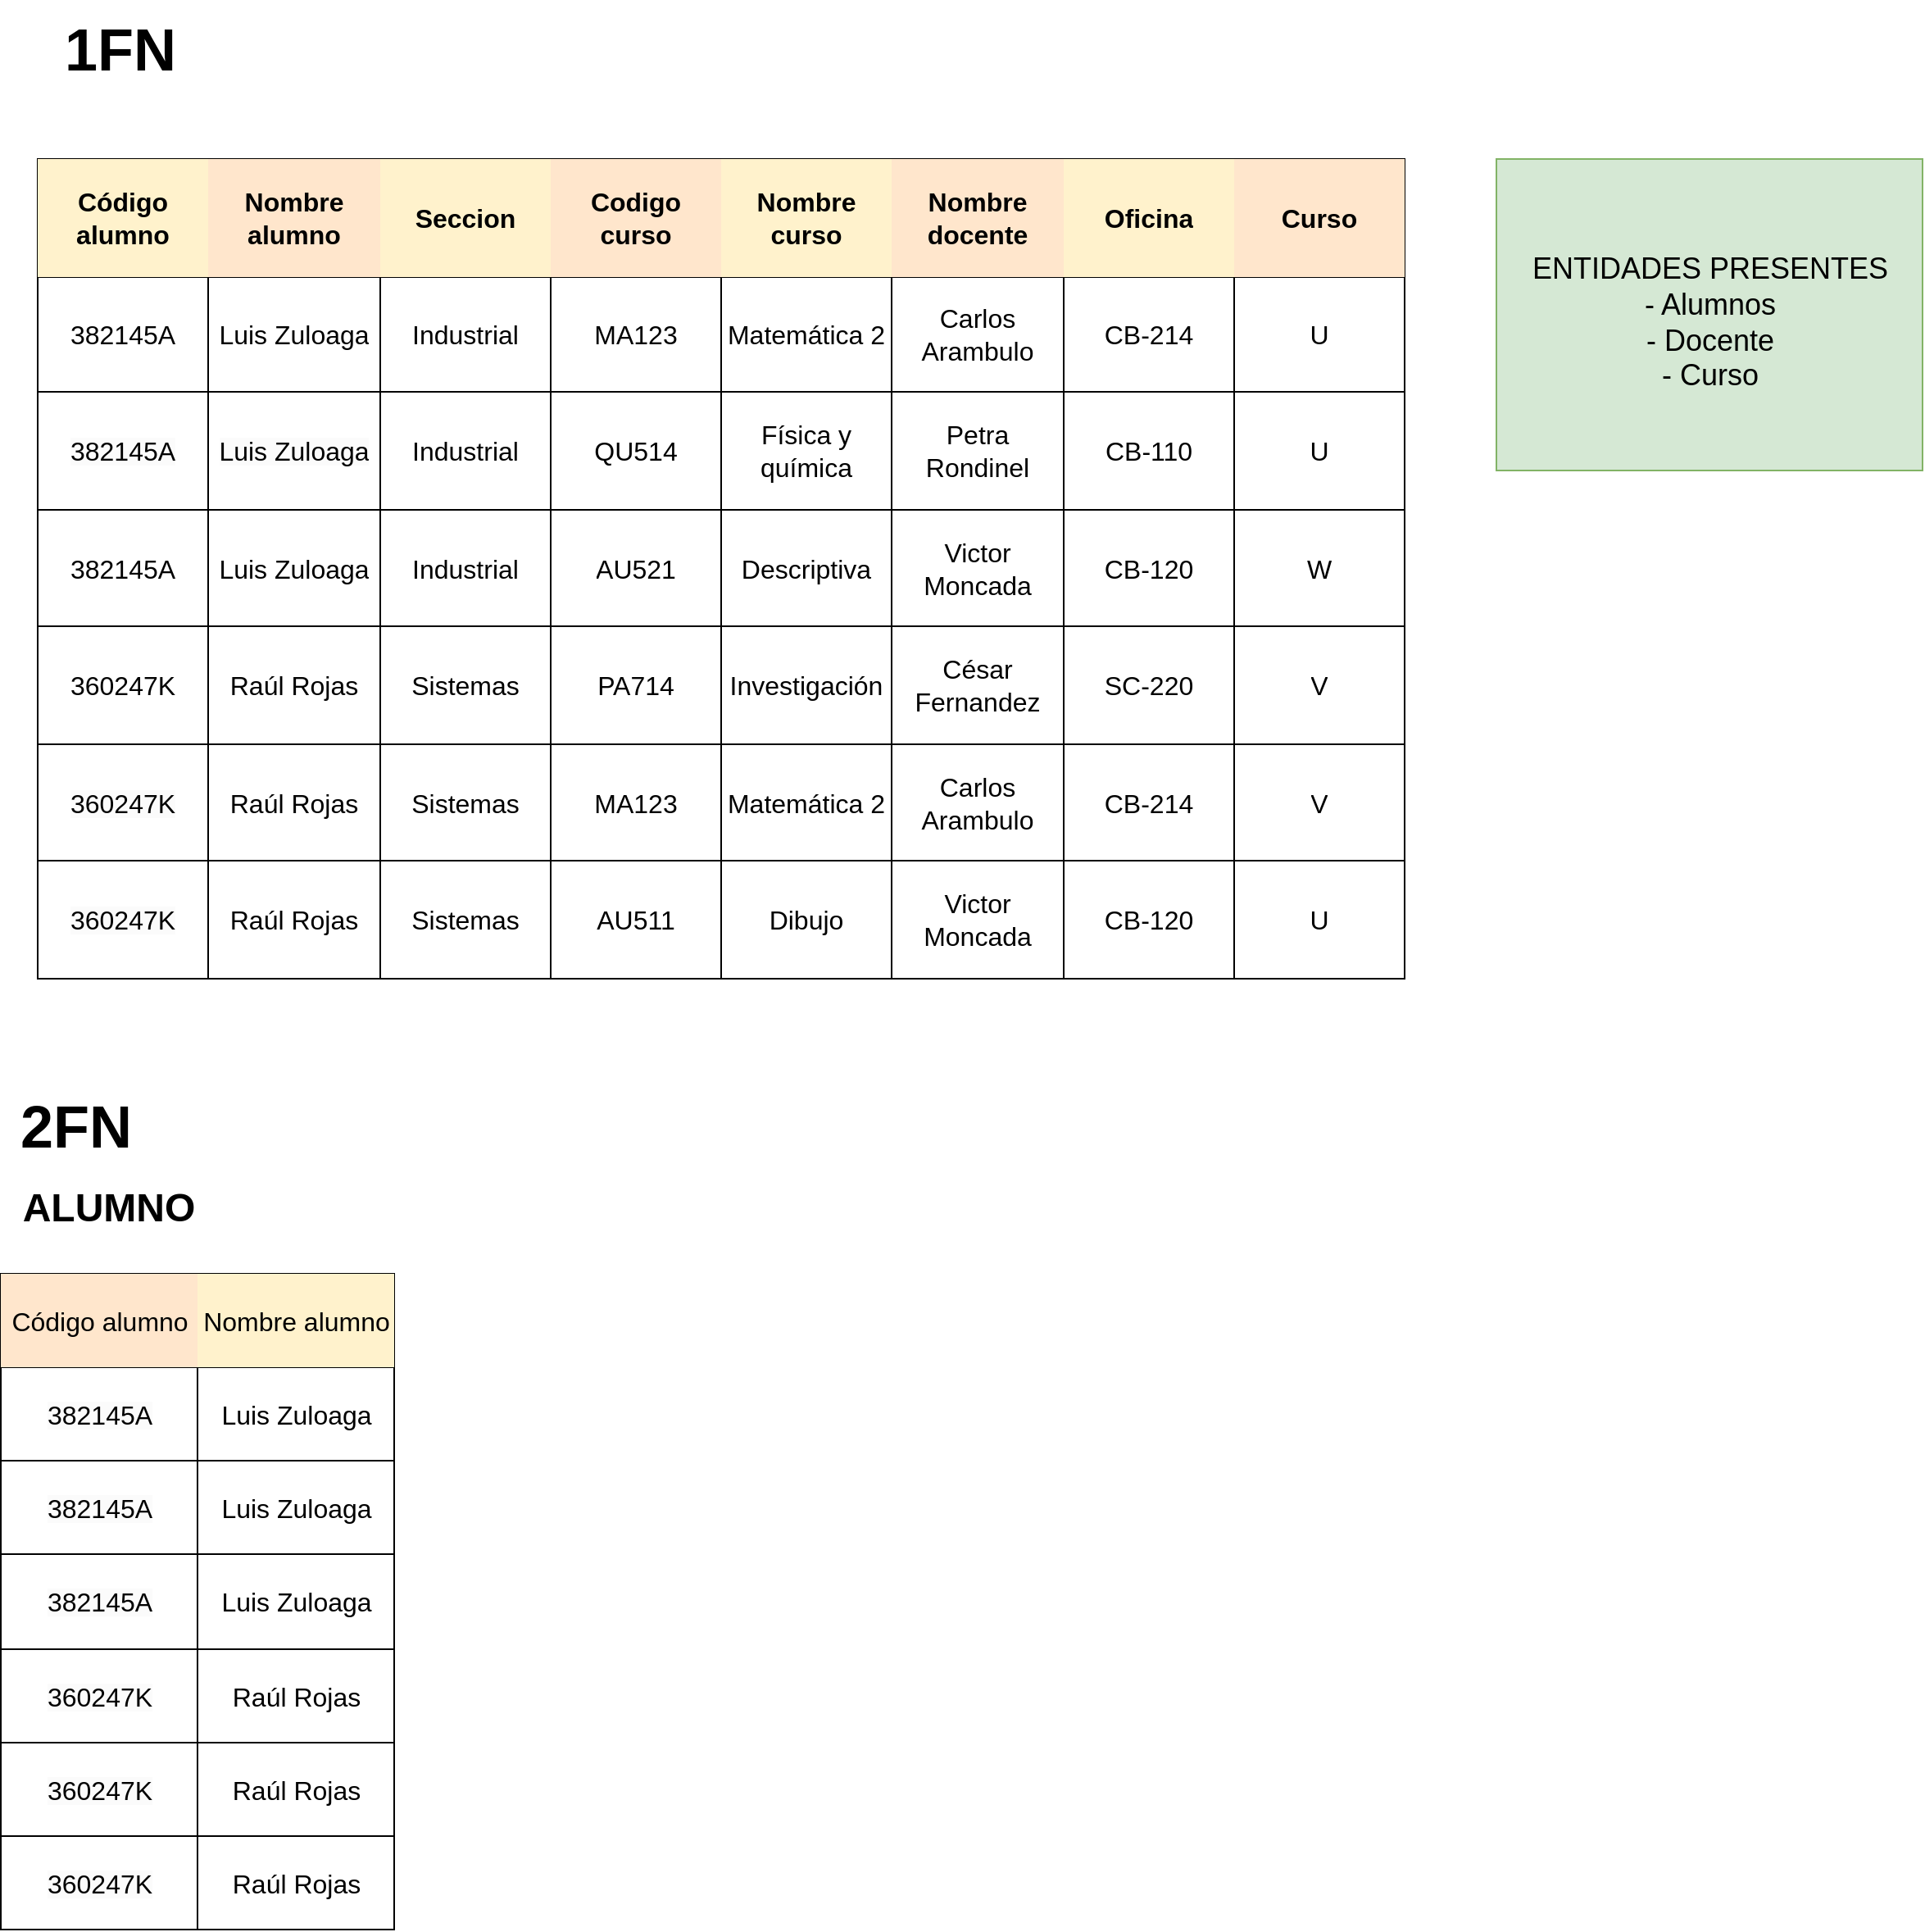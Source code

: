 <mxfile version="22.1.3" type="github">
  <diagram name="Página-1" id="rr4EgJIX48w3TWdhWkrQ">
    <mxGraphModel dx="1914" dy="1037" grid="1" gridSize="10" guides="1" tooltips="1" connect="1" arrows="1" fold="1" page="1" pageScale="1" pageWidth="827" pageHeight="1169" math="0" shadow="0">
      <root>
        <mxCell id="0" />
        <mxCell id="1" parent="0" />
        <mxCell id="iHtT5BR2uXXeaixpcMu8-1" value="" style="shape=table;startSize=0;container=1;collapsible=0;childLayout=tableLayout;fontSize=16;" parent="1" vertex="1">
          <mxGeometry x="100" y="160" width="834" height="500" as="geometry" />
        </mxCell>
        <mxCell id="iHtT5BR2uXXeaixpcMu8-2" value="" style="shape=tableRow;horizontal=0;startSize=0;swimlaneHead=0;swimlaneBody=0;strokeColor=inherit;top=0;left=0;bottom=0;right=0;collapsible=0;dropTarget=0;fillColor=none;points=[[0,0.5],[1,0.5]];portConstraint=eastwest;fontSize=16;fontStyle=1" parent="iHtT5BR2uXXeaixpcMu8-1" vertex="1">
          <mxGeometry width="834" height="72" as="geometry" />
        </mxCell>
        <mxCell id="iHtT5BR2uXXeaixpcMu8-3" value="Código alumno" style="shape=partialRectangle;html=1;whiteSpace=wrap;connectable=0;strokeColor=#d6b656;overflow=hidden;fillColor=#fff2cc;top=0;left=0;bottom=0;right=0;pointerEvents=1;fontSize=16;fontStyle=1" parent="iHtT5BR2uXXeaixpcMu8-2" vertex="1">
          <mxGeometry width="104" height="72" as="geometry">
            <mxRectangle width="104" height="72" as="alternateBounds" />
          </mxGeometry>
        </mxCell>
        <mxCell id="iHtT5BR2uXXeaixpcMu8-4" value="Nombre alumno" style="shape=partialRectangle;html=1;whiteSpace=wrap;connectable=0;strokeColor=#d79b00;overflow=hidden;fillColor=#ffe6cc;top=0;left=0;bottom=0;right=0;pointerEvents=1;fontSize=16;fontStyle=1" parent="iHtT5BR2uXXeaixpcMu8-2" vertex="1">
          <mxGeometry x="104" width="105" height="72" as="geometry">
            <mxRectangle width="105" height="72" as="alternateBounds" />
          </mxGeometry>
        </mxCell>
        <mxCell id="iHtT5BR2uXXeaixpcMu8-5" value="Seccion" style="shape=partialRectangle;html=1;whiteSpace=wrap;connectable=0;strokeColor=#d6b656;overflow=hidden;fillColor=#fff2cc;top=0;left=0;bottom=0;right=0;pointerEvents=1;fontSize=16;fontStyle=1" parent="iHtT5BR2uXXeaixpcMu8-2" vertex="1">
          <mxGeometry x="209" width="104" height="72" as="geometry">
            <mxRectangle width="104" height="72" as="alternateBounds" />
          </mxGeometry>
        </mxCell>
        <mxCell id="iHtT5BR2uXXeaixpcMu8-14" value="Codigo curso" style="shape=partialRectangle;html=1;whiteSpace=wrap;connectable=0;strokeColor=#d79b00;overflow=hidden;fillColor=#ffe6cc;top=0;left=0;bottom=0;right=0;pointerEvents=1;fontSize=16;fontStyle=1" parent="iHtT5BR2uXXeaixpcMu8-2" vertex="1">
          <mxGeometry x="313" width="104" height="72" as="geometry">
            <mxRectangle width="104" height="72" as="alternateBounds" />
          </mxGeometry>
        </mxCell>
        <mxCell id="iHtT5BR2uXXeaixpcMu8-17" value="Nombre curso" style="shape=partialRectangle;html=1;whiteSpace=wrap;connectable=0;strokeColor=#d6b656;overflow=hidden;fillColor=#fff2cc;top=0;left=0;bottom=0;right=0;pointerEvents=1;fontSize=16;fontStyle=1" parent="iHtT5BR2uXXeaixpcMu8-2" vertex="1">
          <mxGeometry x="417" width="104" height="72" as="geometry">
            <mxRectangle width="104" height="72" as="alternateBounds" />
          </mxGeometry>
        </mxCell>
        <mxCell id="iHtT5BR2uXXeaixpcMu8-20" value="Nombre docente" style="shape=partialRectangle;html=1;whiteSpace=wrap;connectable=0;strokeColor=#d79b00;overflow=hidden;fillColor=#ffe6cc;top=0;left=0;bottom=0;right=0;pointerEvents=1;fontSize=16;fontStyle=1" parent="iHtT5BR2uXXeaixpcMu8-2" vertex="1">
          <mxGeometry x="521" width="105" height="72" as="geometry">
            <mxRectangle width="105" height="72" as="alternateBounds" />
          </mxGeometry>
        </mxCell>
        <mxCell id="iHtT5BR2uXXeaixpcMu8-23" value="Oficina" style="shape=partialRectangle;html=1;whiteSpace=wrap;connectable=0;strokeColor=#d6b656;overflow=hidden;fillColor=#fff2cc;top=0;left=0;bottom=0;right=0;pointerEvents=1;fontSize=16;fontStyle=1" parent="iHtT5BR2uXXeaixpcMu8-2" vertex="1">
          <mxGeometry x="626" width="104" height="72" as="geometry">
            <mxRectangle width="104" height="72" as="alternateBounds" />
          </mxGeometry>
        </mxCell>
        <mxCell id="iHtT5BR2uXXeaixpcMu8-27" value="Curso" style="shape=partialRectangle;html=1;whiteSpace=wrap;connectable=0;strokeColor=#d79b00;overflow=hidden;fillColor=#ffe6cc;top=0;left=0;bottom=0;right=0;pointerEvents=1;fontSize=16;fontStyle=1" parent="iHtT5BR2uXXeaixpcMu8-2" vertex="1">
          <mxGeometry x="730" width="104" height="72" as="geometry">
            <mxRectangle width="104" height="72" as="alternateBounds" />
          </mxGeometry>
        </mxCell>
        <mxCell id="iHtT5BR2uXXeaixpcMu8-6" value="" style="shape=tableRow;horizontal=0;startSize=0;swimlaneHead=0;swimlaneBody=0;strokeColor=inherit;top=0;left=0;bottom=0;right=0;collapsible=0;dropTarget=0;fillColor=none;points=[[0,0.5],[1,0.5]];portConstraint=eastwest;fontSize=16;" parent="iHtT5BR2uXXeaixpcMu8-1" vertex="1">
          <mxGeometry y="72" width="834" height="70" as="geometry" />
        </mxCell>
        <mxCell id="iHtT5BR2uXXeaixpcMu8-7" value="382145A" style="shape=partialRectangle;html=1;whiteSpace=wrap;connectable=0;strokeColor=inherit;overflow=hidden;fillColor=none;top=0;left=0;bottom=0;right=0;pointerEvents=1;fontSize=16;" parent="iHtT5BR2uXXeaixpcMu8-6" vertex="1">
          <mxGeometry width="104" height="70" as="geometry">
            <mxRectangle width="104" height="70" as="alternateBounds" />
          </mxGeometry>
        </mxCell>
        <mxCell id="iHtT5BR2uXXeaixpcMu8-8" value="Luis Zuloaga" style="shape=partialRectangle;html=1;whiteSpace=wrap;connectable=0;strokeColor=inherit;overflow=hidden;fillColor=none;top=0;left=0;bottom=0;right=0;pointerEvents=1;fontSize=16;" parent="iHtT5BR2uXXeaixpcMu8-6" vertex="1">
          <mxGeometry x="104" width="105" height="70" as="geometry">
            <mxRectangle width="105" height="70" as="alternateBounds" />
          </mxGeometry>
        </mxCell>
        <mxCell id="iHtT5BR2uXXeaixpcMu8-9" value="Industrial" style="shape=partialRectangle;html=1;whiteSpace=wrap;connectable=0;strokeColor=inherit;overflow=hidden;fillColor=none;top=0;left=0;bottom=0;right=0;pointerEvents=1;fontSize=16;" parent="iHtT5BR2uXXeaixpcMu8-6" vertex="1">
          <mxGeometry x="209" width="104" height="70" as="geometry">
            <mxRectangle width="104" height="70" as="alternateBounds" />
          </mxGeometry>
        </mxCell>
        <mxCell id="iHtT5BR2uXXeaixpcMu8-15" value="MA123" style="shape=partialRectangle;html=1;whiteSpace=wrap;connectable=0;strokeColor=inherit;overflow=hidden;fillColor=none;top=0;left=0;bottom=0;right=0;pointerEvents=1;fontSize=16;" parent="iHtT5BR2uXXeaixpcMu8-6" vertex="1">
          <mxGeometry x="313" width="104" height="70" as="geometry">
            <mxRectangle width="104" height="70" as="alternateBounds" />
          </mxGeometry>
        </mxCell>
        <mxCell id="iHtT5BR2uXXeaixpcMu8-18" value="Matemática 2" style="shape=partialRectangle;html=1;whiteSpace=wrap;connectable=0;strokeColor=inherit;overflow=hidden;fillColor=none;top=0;left=0;bottom=0;right=0;pointerEvents=1;fontSize=16;" parent="iHtT5BR2uXXeaixpcMu8-6" vertex="1">
          <mxGeometry x="417" width="104" height="70" as="geometry">
            <mxRectangle width="104" height="70" as="alternateBounds" />
          </mxGeometry>
        </mxCell>
        <mxCell id="iHtT5BR2uXXeaixpcMu8-21" value="Carlos Arambulo" style="shape=partialRectangle;html=1;whiteSpace=wrap;connectable=0;strokeColor=inherit;overflow=hidden;fillColor=none;top=0;left=0;bottom=0;right=0;pointerEvents=1;fontSize=16;" parent="iHtT5BR2uXXeaixpcMu8-6" vertex="1">
          <mxGeometry x="521" width="105" height="70" as="geometry">
            <mxRectangle width="105" height="70" as="alternateBounds" />
          </mxGeometry>
        </mxCell>
        <mxCell id="iHtT5BR2uXXeaixpcMu8-24" value="CB-214" style="shape=partialRectangle;html=1;whiteSpace=wrap;connectable=0;strokeColor=inherit;overflow=hidden;fillColor=none;top=0;left=0;bottom=0;right=0;pointerEvents=1;fontSize=16;" parent="iHtT5BR2uXXeaixpcMu8-6" vertex="1">
          <mxGeometry x="626" width="104" height="70" as="geometry">
            <mxRectangle width="104" height="70" as="alternateBounds" />
          </mxGeometry>
        </mxCell>
        <mxCell id="iHtT5BR2uXXeaixpcMu8-28" value="U" style="shape=partialRectangle;html=1;whiteSpace=wrap;connectable=0;strokeColor=inherit;overflow=hidden;fillColor=none;top=0;left=0;bottom=0;right=0;pointerEvents=1;fontSize=16;" parent="iHtT5BR2uXXeaixpcMu8-6" vertex="1">
          <mxGeometry x="730" width="104" height="70" as="geometry">
            <mxRectangle width="104" height="70" as="alternateBounds" />
          </mxGeometry>
        </mxCell>
        <mxCell id="iHtT5BR2uXXeaixpcMu8-10" value="" style="shape=tableRow;horizontal=0;startSize=0;swimlaneHead=0;swimlaneBody=0;strokeColor=inherit;top=0;left=0;bottom=0;right=0;collapsible=0;dropTarget=0;fillColor=none;points=[[0,0.5],[1,0.5]];portConstraint=eastwest;fontSize=16;" parent="iHtT5BR2uXXeaixpcMu8-1" vertex="1">
          <mxGeometry y="142" width="834" height="72" as="geometry" />
        </mxCell>
        <mxCell id="iHtT5BR2uXXeaixpcMu8-11" value="&lt;span style=&quot;color: rgb(0, 0, 0); font-family: Helvetica; font-size: 16px; font-style: normal; font-variant-ligatures: normal; font-variant-caps: normal; font-weight: 400; letter-spacing: normal; orphans: 2; text-align: center; text-indent: 0px; text-transform: none; widows: 2; word-spacing: 0px; -webkit-text-stroke-width: 0px; background-color: rgb(251, 251, 251); text-decoration-thickness: initial; text-decoration-style: initial; text-decoration-color: initial; float: none; display: inline !important;&quot;&gt;382145A&lt;/span&gt;" style="shape=partialRectangle;html=1;whiteSpace=wrap;connectable=0;strokeColor=inherit;overflow=hidden;fillColor=none;top=0;left=0;bottom=0;right=0;pointerEvents=1;fontSize=16;" parent="iHtT5BR2uXXeaixpcMu8-10" vertex="1">
          <mxGeometry width="104" height="72" as="geometry">
            <mxRectangle width="104" height="72" as="alternateBounds" />
          </mxGeometry>
        </mxCell>
        <mxCell id="iHtT5BR2uXXeaixpcMu8-12" value="&lt;span style=&quot;color: rgb(0, 0, 0); font-family: Helvetica; font-size: 16px; font-style: normal; font-variant-ligatures: normal; font-variant-caps: normal; font-weight: 400; letter-spacing: normal; orphans: 2; text-align: center; text-indent: 0px; text-transform: none; widows: 2; word-spacing: 0px; -webkit-text-stroke-width: 0px; background-color: rgb(251, 251, 251); text-decoration-thickness: initial; text-decoration-style: initial; text-decoration-color: initial; float: none; display: inline !important;&quot;&gt;Luis Zuloaga&lt;/span&gt;" style="shape=partialRectangle;html=1;whiteSpace=wrap;connectable=0;strokeColor=inherit;overflow=hidden;fillColor=none;top=0;left=0;bottom=0;right=0;pointerEvents=1;fontSize=16;" parent="iHtT5BR2uXXeaixpcMu8-10" vertex="1">
          <mxGeometry x="104" width="105" height="72" as="geometry">
            <mxRectangle width="105" height="72" as="alternateBounds" />
          </mxGeometry>
        </mxCell>
        <mxCell id="iHtT5BR2uXXeaixpcMu8-13" value="Industrial" style="shape=partialRectangle;html=1;whiteSpace=wrap;connectable=0;strokeColor=inherit;overflow=hidden;fillColor=none;top=0;left=0;bottom=0;right=0;pointerEvents=1;fontSize=16;" parent="iHtT5BR2uXXeaixpcMu8-10" vertex="1">
          <mxGeometry x="209" width="104" height="72" as="geometry">
            <mxRectangle width="104" height="72" as="alternateBounds" />
          </mxGeometry>
        </mxCell>
        <mxCell id="iHtT5BR2uXXeaixpcMu8-16" value="QU514" style="shape=partialRectangle;html=1;whiteSpace=wrap;connectable=0;strokeColor=inherit;overflow=hidden;fillColor=none;top=0;left=0;bottom=0;right=0;pointerEvents=1;fontSize=16;" parent="iHtT5BR2uXXeaixpcMu8-10" vertex="1">
          <mxGeometry x="313" width="104" height="72" as="geometry">
            <mxRectangle width="104" height="72" as="alternateBounds" />
          </mxGeometry>
        </mxCell>
        <mxCell id="iHtT5BR2uXXeaixpcMu8-19" value="Física y química" style="shape=partialRectangle;html=1;whiteSpace=wrap;connectable=0;strokeColor=inherit;overflow=hidden;fillColor=none;top=0;left=0;bottom=0;right=0;pointerEvents=1;fontSize=16;" parent="iHtT5BR2uXXeaixpcMu8-10" vertex="1">
          <mxGeometry x="417" width="104" height="72" as="geometry">
            <mxRectangle width="104" height="72" as="alternateBounds" />
          </mxGeometry>
        </mxCell>
        <mxCell id="iHtT5BR2uXXeaixpcMu8-22" value="Petra Rondinel" style="shape=partialRectangle;html=1;whiteSpace=wrap;connectable=0;strokeColor=inherit;overflow=hidden;fillColor=none;top=0;left=0;bottom=0;right=0;pointerEvents=1;fontSize=16;" parent="iHtT5BR2uXXeaixpcMu8-10" vertex="1">
          <mxGeometry x="521" width="105" height="72" as="geometry">
            <mxRectangle width="105" height="72" as="alternateBounds" />
          </mxGeometry>
        </mxCell>
        <mxCell id="iHtT5BR2uXXeaixpcMu8-25" value="CB-110" style="shape=partialRectangle;html=1;whiteSpace=wrap;connectable=0;strokeColor=inherit;overflow=hidden;fillColor=none;top=0;left=0;bottom=0;right=0;pointerEvents=1;fontSize=16;" parent="iHtT5BR2uXXeaixpcMu8-10" vertex="1">
          <mxGeometry x="626" width="104" height="72" as="geometry">
            <mxRectangle width="104" height="72" as="alternateBounds" />
          </mxGeometry>
        </mxCell>
        <mxCell id="iHtT5BR2uXXeaixpcMu8-29" value="U" style="shape=partialRectangle;html=1;whiteSpace=wrap;connectable=0;strokeColor=inherit;overflow=hidden;fillColor=none;top=0;left=0;bottom=0;right=0;pointerEvents=1;fontSize=16;" parent="iHtT5BR2uXXeaixpcMu8-10" vertex="1">
          <mxGeometry x="730" width="104" height="72" as="geometry">
            <mxRectangle width="104" height="72" as="alternateBounds" />
          </mxGeometry>
        </mxCell>
        <mxCell id="iHtT5BR2uXXeaixpcMu8-33" style="shape=tableRow;horizontal=0;startSize=0;swimlaneHead=0;swimlaneBody=0;strokeColor=inherit;top=0;left=0;bottom=0;right=0;collapsible=0;dropTarget=0;fillColor=none;points=[[0,0.5],[1,0.5]];portConstraint=eastwest;fontSize=16;" parent="iHtT5BR2uXXeaixpcMu8-1" vertex="1">
          <mxGeometry y="214" width="834" height="71" as="geometry" />
        </mxCell>
        <mxCell id="iHtT5BR2uXXeaixpcMu8-34" value="382145A" style="shape=partialRectangle;html=1;whiteSpace=wrap;connectable=0;strokeColor=inherit;overflow=hidden;fillColor=none;top=0;left=0;bottom=0;right=0;pointerEvents=1;fontSize=16;" parent="iHtT5BR2uXXeaixpcMu8-33" vertex="1">
          <mxGeometry width="104" height="71" as="geometry">
            <mxRectangle width="104" height="71" as="alternateBounds" />
          </mxGeometry>
        </mxCell>
        <mxCell id="iHtT5BR2uXXeaixpcMu8-35" value="Luis Zuloaga" style="shape=partialRectangle;html=1;whiteSpace=wrap;connectable=0;strokeColor=inherit;overflow=hidden;fillColor=none;top=0;left=0;bottom=0;right=0;pointerEvents=1;fontSize=16;" parent="iHtT5BR2uXXeaixpcMu8-33" vertex="1">
          <mxGeometry x="104" width="105" height="71" as="geometry">
            <mxRectangle width="105" height="71" as="alternateBounds" />
          </mxGeometry>
        </mxCell>
        <mxCell id="iHtT5BR2uXXeaixpcMu8-36" value="Industrial" style="shape=partialRectangle;html=1;whiteSpace=wrap;connectable=0;strokeColor=inherit;overflow=hidden;fillColor=none;top=0;left=0;bottom=0;right=0;pointerEvents=1;fontSize=16;" parent="iHtT5BR2uXXeaixpcMu8-33" vertex="1">
          <mxGeometry x="209" width="104" height="71" as="geometry">
            <mxRectangle width="104" height="71" as="alternateBounds" />
          </mxGeometry>
        </mxCell>
        <mxCell id="iHtT5BR2uXXeaixpcMu8-37" value="AU521" style="shape=partialRectangle;html=1;whiteSpace=wrap;connectable=0;strokeColor=inherit;overflow=hidden;fillColor=none;top=0;left=0;bottom=0;right=0;pointerEvents=1;fontSize=16;" parent="iHtT5BR2uXXeaixpcMu8-33" vertex="1">
          <mxGeometry x="313" width="104" height="71" as="geometry">
            <mxRectangle width="104" height="71" as="alternateBounds" />
          </mxGeometry>
        </mxCell>
        <mxCell id="iHtT5BR2uXXeaixpcMu8-38" value="Descriptiva" style="shape=partialRectangle;html=1;whiteSpace=wrap;connectable=0;strokeColor=inherit;overflow=hidden;fillColor=none;top=0;left=0;bottom=0;right=0;pointerEvents=1;fontSize=16;" parent="iHtT5BR2uXXeaixpcMu8-33" vertex="1">
          <mxGeometry x="417" width="104" height="71" as="geometry">
            <mxRectangle width="104" height="71" as="alternateBounds" />
          </mxGeometry>
        </mxCell>
        <mxCell id="iHtT5BR2uXXeaixpcMu8-39" value="Victor Moncada" style="shape=partialRectangle;html=1;whiteSpace=wrap;connectable=0;strokeColor=inherit;overflow=hidden;fillColor=none;top=0;left=0;bottom=0;right=0;pointerEvents=1;fontSize=16;" parent="iHtT5BR2uXXeaixpcMu8-33" vertex="1">
          <mxGeometry x="521" width="105" height="71" as="geometry">
            <mxRectangle width="105" height="71" as="alternateBounds" />
          </mxGeometry>
        </mxCell>
        <mxCell id="iHtT5BR2uXXeaixpcMu8-40" value="CB-120" style="shape=partialRectangle;html=1;whiteSpace=wrap;connectable=0;strokeColor=inherit;overflow=hidden;fillColor=none;top=0;left=0;bottom=0;right=0;pointerEvents=1;fontSize=16;" parent="iHtT5BR2uXXeaixpcMu8-33" vertex="1">
          <mxGeometry x="626" width="104" height="71" as="geometry">
            <mxRectangle width="104" height="71" as="alternateBounds" />
          </mxGeometry>
        </mxCell>
        <mxCell id="iHtT5BR2uXXeaixpcMu8-41" value="W" style="shape=partialRectangle;html=1;whiteSpace=wrap;connectable=0;strokeColor=inherit;overflow=hidden;fillColor=none;top=0;left=0;bottom=0;right=0;pointerEvents=1;fontSize=16;" parent="iHtT5BR2uXXeaixpcMu8-33" vertex="1">
          <mxGeometry x="730" width="104" height="71" as="geometry">
            <mxRectangle width="104" height="71" as="alternateBounds" />
          </mxGeometry>
        </mxCell>
        <mxCell id="iHtT5BR2uXXeaixpcMu8-69" style="shape=tableRow;horizontal=0;startSize=0;swimlaneHead=0;swimlaneBody=0;strokeColor=inherit;top=0;left=0;bottom=0;right=0;collapsible=0;dropTarget=0;fillColor=none;points=[[0,0.5],[1,0.5]];portConstraint=eastwest;fontSize=16;" parent="iHtT5BR2uXXeaixpcMu8-1" vertex="1">
          <mxGeometry y="285" width="834" height="72" as="geometry" />
        </mxCell>
        <mxCell id="iHtT5BR2uXXeaixpcMu8-70" value="360247K" style="shape=partialRectangle;html=1;whiteSpace=wrap;connectable=0;strokeColor=inherit;overflow=hidden;fillColor=none;top=0;left=0;bottom=0;right=0;pointerEvents=1;fontSize=16;" parent="iHtT5BR2uXXeaixpcMu8-69" vertex="1">
          <mxGeometry width="104" height="72" as="geometry">
            <mxRectangle width="104" height="72" as="alternateBounds" />
          </mxGeometry>
        </mxCell>
        <mxCell id="iHtT5BR2uXXeaixpcMu8-71" value="Raúl Rojas" style="shape=partialRectangle;html=1;whiteSpace=wrap;connectable=0;strokeColor=inherit;overflow=hidden;fillColor=none;top=0;left=0;bottom=0;right=0;pointerEvents=1;fontSize=16;" parent="iHtT5BR2uXXeaixpcMu8-69" vertex="1">
          <mxGeometry x="104" width="105" height="72" as="geometry">
            <mxRectangle width="105" height="72" as="alternateBounds" />
          </mxGeometry>
        </mxCell>
        <mxCell id="iHtT5BR2uXXeaixpcMu8-72" value="Sistemas" style="shape=partialRectangle;html=1;whiteSpace=wrap;connectable=0;strokeColor=inherit;overflow=hidden;fillColor=none;top=0;left=0;bottom=0;right=0;pointerEvents=1;fontSize=16;" parent="iHtT5BR2uXXeaixpcMu8-69" vertex="1">
          <mxGeometry x="209" width="104" height="72" as="geometry">
            <mxRectangle width="104" height="72" as="alternateBounds" />
          </mxGeometry>
        </mxCell>
        <mxCell id="iHtT5BR2uXXeaixpcMu8-73" value="PA714" style="shape=partialRectangle;html=1;whiteSpace=wrap;connectable=0;strokeColor=inherit;overflow=hidden;fillColor=none;top=0;left=0;bottom=0;right=0;pointerEvents=1;fontSize=16;" parent="iHtT5BR2uXXeaixpcMu8-69" vertex="1">
          <mxGeometry x="313" width="104" height="72" as="geometry">
            <mxRectangle width="104" height="72" as="alternateBounds" />
          </mxGeometry>
        </mxCell>
        <mxCell id="iHtT5BR2uXXeaixpcMu8-74" value="Investigación" style="shape=partialRectangle;html=1;whiteSpace=wrap;connectable=0;strokeColor=inherit;overflow=hidden;fillColor=none;top=0;left=0;bottom=0;right=0;pointerEvents=1;fontSize=16;" parent="iHtT5BR2uXXeaixpcMu8-69" vertex="1">
          <mxGeometry x="417" width="104" height="72" as="geometry">
            <mxRectangle width="104" height="72" as="alternateBounds" />
          </mxGeometry>
        </mxCell>
        <mxCell id="iHtT5BR2uXXeaixpcMu8-75" value="César Fernandez" style="shape=partialRectangle;html=1;whiteSpace=wrap;connectable=0;strokeColor=inherit;overflow=hidden;fillColor=none;top=0;left=0;bottom=0;right=0;pointerEvents=1;fontSize=16;" parent="iHtT5BR2uXXeaixpcMu8-69" vertex="1">
          <mxGeometry x="521" width="105" height="72" as="geometry">
            <mxRectangle width="105" height="72" as="alternateBounds" />
          </mxGeometry>
        </mxCell>
        <mxCell id="iHtT5BR2uXXeaixpcMu8-76" value="SC-220" style="shape=partialRectangle;html=1;whiteSpace=wrap;connectable=0;strokeColor=inherit;overflow=hidden;fillColor=none;top=0;left=0;bottom=0;right=0;pointerEvents=1;fontSize=16;" parent="iHtT5BR2uXXeaixpcMu8-69" vertex="1">
          <mxGeometry x="626" width="104" height="72" as="geometry">
            <mxRectangle width="104" height="72" as="alternateBounds" />
          </mxGeometry>
        </mxCell>
        <mxCell id="iHtT5BR2uXXeaixpcMu8-77" value="V" style="shape=partialRectangle;html=1;whiteSpace=wrap;connectable=0;strokeColor=inherit;overflow=hidden;fillColor=none;top=0;left=0;bottom=0;right=0;pointerEvents=1;fontSize=16;" parent="iHtT5BR2uXXeaixpcMu8-69" vertex="1">
          <mxGeometry x="730" width="104" height="72" as="geometry">
            <mxRectangle width="104" height="72" as="alternateBounds" />
          </mxGeometry>
        </mxCell>
        <mxCell id="iHtT5BR2uXXeaixpcMu8-78" style="shape=tableRow;horizontal=0;startSize=0;swimlaneHead=0;swimlaneBody=0;strokeColor=inherit;top=0;left=0;bottom=0;right=0;collapsible=0;dropTarget=0;fillColor=none;points=[[0,0.5],[1,0.5]];portConstraint=eastwest;fontSize=16;" parent="iHtT5BR2uXXeaixpcMu8-1" vertex="1">
          <mxGeometry y="357" width="834" height="71" as="geometry" />
        </mxCell>
        <mxCell id="iHtT5BR2uXXeaixpcMu8-79" value="&lt;span style=&quot;color: rgb(0, 0, 0); font-family: Helvetica; font-size: 16px; font-style: normal; font-variant-ligatures: normal; font-variant-caps: normal; font-weight: 400; letter-spacing: normal; orphans: 2; text-align: center; text-indent: 0px; text-transform: none; widows: 2; word-spacing: 0px; -webkit-text-stroke-width: 0px; background-color: rgb(251, 251, 251); text-decoration-thickness: initial; text-decoration-style: initial; text-decoration-color: initial; float: none; display: inline !important;&quot;&gt;360247K&lt;/span&gt;" style="shape=partialRectangle;html=1;whiteSpace=wrap;connectable=0;strokeColor=inherit;overflow=hidden;fillColor=none;top=0;left=0;bottom=0;right=0;pointerEvents=1;fontSize=16;" parent="iHtT5BR2uXXeaixpcMu8-78" vertex="1">
          <mxGeometry width="104" height="71" as="geometry">
            <mxRectangle width="104" height="71" as="alternateBounds" />
          </mxGeometry>
        </mxCell>
        <mxCell id="iHtT5BR2uXXeaixpcMu8-80" value="Raúl Rojas" style="shape=partialRectangle;html=1;whiteSpace=wrap;connectable=0;strokeColor=inherit;overflow=hidden;fillColor=none;top=0;left=0;bottom=0;right=0;pointerEvents=1;fontSize=16;" parent="iHtT5BR2uXXeaixpcMu8-78" vertex="1">
          <mxGeometry x="104" width="105" height="71" as="geometry">
            <mxRectangle width="105" height="71" as="alternateBounds" />
          </mxGeometry>
        </mxCell>
        <mxCell id="iHtT5BR2uXXeaixpcMu8-81" value="Sistemas" style="shape=partialRectangle;html=1;whiteSpace=wrap;connectable=0;strokeColor=inherit;overflow=hidden;fillColor=none;top=0;left=0;bottom=0;right=0;pointerEvents=1;fontSize=16;" parent="iHtT5BR2uXXeaixpcMu8-78" vertex="1">
          <mxGeometry x="209" width="104" height="71" as="geometry">
            <mxRectangle width="104" height="71" as="alternateBounds" />
          </mxGeometry>
        </mxCell>
        <mxCell id="iHtT5BR2uXXeaixpcMu8-82" value="MA123" style="shape=partialRectangle;html=1;whiteSpace=wrap;connectable=0;strokeColor=inherit;overflow=hidden;fillColor=none;top=0;left=0;bottom=0;right=0;pointerEvents=1;fontSize=16;" parent="iHtT5BR2uXXeaixpcMu8-78" vertex="1">
          <mxGeometry x="313" width="104" height="71" as="geometry">
            <mxRectangle width="104" height="71" as="alternateBounds" />
          </mxGeometry>
        </mxCell>
        <mxCell id="iHtT5BR2uXXeaixpcMu8-83" value="Matemática 2" style="shape=partialRectangle;html=1;whiteSpace=wrap;connectable=0;strokeColor=inherit;overflow=hidden;fillColor=none;top=0;left=0;bottom=0;right=0;pointerEvents=1;fontSize=16;" parent="iHtT5BR2uXXeaixpcMu8-78" vertex="1">
          <mxGeometry x="417" width="104" height="71" as="geometry">
            <mxRectangle width="104" height="71" as="alternateBounds" />
          </mxGeometry>
        </mxCell>
        <mxCell id="iHtT5BR2uXXeaixpcMu8-84" value="Carlos Arambulo" style="shape=partialRectangle;html=1;whiteSpace=wrap;connectable=0;strokeColor=inherit;overflow=hidden;fillColor=none;top=0;left=0;bottom=0;right=0;pointerEvents=1;fontSize=16;" parent="iHtT5BR2uXXeaixpcMu8-78" vertex="1">
          <mxGeometry x="521" width="105" height="71" as="geometry">
            <mxRectangle width="105" height="71" as="alternateBounds" />
          </mxGeometry>
        </mxCell>
        <mxCell id="iHtT5BR2uXXeaixpcMu8-85" value="CB-214" style="shape=partialRectangle;html=1;whiteSpace=wrap;connectable=0;strokeColor=inherit;overflow=hidden;fillColor=none;top=0;left=0;bottom=0;right=0;pointerEvents=1;fontSize=16;" parent="iHtT5BR2uXXeaixpcMu8-78" vertex="1">
          <mxGeometry x="626" width="104" height="71" as="geometry">
            <mxRectangle width="104" height="71" as="alternateBounds" />
          </mxGeometry>
        </mxCell>
        <mxCell id="iHtT5BR2uXXeaixpcMu8-86" value="V" style="shape=partialRectangle;html=1;whiteSpace=wrap;connectable=0;strokeColor=inherit;overflow=hidden;fillColor=none;top=0;left=0;bottom=0;right=0;pointerEvents=1;fontSize=16;" parent="iHtT5BR2uXXeaixpcMu8-78" vertex="1">
          <mxGeometry x="730" width="104" height="71" as="geometry">
            <mxRectangle width="104" height="71" as="alternateBounds" />
          </mxGeometry>
        </mxCell>
        <mxCell id="iHtT5BR2uXXeaixpcMu8-87" style="shape=tableRow;horizontal=0;startSize=0;swimlaneHead=0;swimlaneBody=0;strokeColor=inherit;top=0;left=0;bottom=0;right=0;collapsible=0;dropTarget=0;fillColor=none;points=[[0,0.5],[1,0.5]];portConstraint=eastwest;fontSize=16;" parent="iHtT5BR2uXXeaixpcMu8-1" vertex="1">
          <mxGeometry y="428" width="834" height="72" as="geometry" />
        </mxCell>
        <mxCell id="iHtT5BR2uXXeaixpcMu8-88" value="&lt;span style=&quot;color: rgb(0, 0, 0); font-family: Helvetica; font-size: 16px; font-style: normal; font-variant-ligatures: normal; font-variant-caps: normal; font-weight: 400; letter-spacing: normal; orphans: 2; text-align: center; text-indent: 0px; text-transform: none; widows: 2; word-spacing: 0px; -webkit-text-stroke-width: 0px; background-color: rgb(251, 251, 251); text-decoration-thickness: initial; text-decoration-style: initial; text-decoration-color: initial; float: none; display: inline !important;&quot;&gt;360247K&lt;/span&gt;" style="shape=partialRectangle;html=1;whiteSpace=wrap;connectable=0;strokeColor=inherit;overflow=hidden;fillColor=none;top=0;left=0;bottom=0;right=0;pointerEvents=1;fontSize=16;" parent="iHtT5BR2uXXeaixpcMu8-87" vertex="1">
          <mxGeometry width="104" height="72" as="geometry">
            <mxRectangle width="104" height="72" as="alternateBounds" />
          </mxGeometry>
        </mxCell>
        <mxCell id="iHtT5BR2uXXeaixpcMu8-89" value="Raúl Rojas" style="shape=partialRectangle;html=1;whiteSpace=wrap;connectable=0;strokeColor=inherit;overflow=hidden;fillColor=none;top=0;left=0;bottom=0;right=0;pointerEvents=1;fontSize=16;" parent="iHtT5BR2uXXeaixpcMu8-87" vertex="1">
          <mxGeometry x="104" width="105" height="72" as="geometry">
            <mxRectangle width="105" height="72" as="alternateBounds" />
          </mxGeometry>
        </mxCell>
        <mxCell id="iHtT5BR2uXXeaixpcMu8-90" value="Sistemas" style="shape=partialRectangle;html=1;whiteSpace=wrap;connectable=0;strokeColor=inherit;overflow=hidden;fillColor=none;top=0;left=0;bottom=0;right=0;pointerEvents=1;fontSize=16;" parent="iHtT5BR2uXXeaixpcMu8-87" vertex="1">
          <mxGeometry x="209" width="104" height="72" as="geometry">
            <mxRectangle width="104" height="72" as="alternateBounds" />
          </mxGeometry>
        </mxCell>
        <mxCell id="iHtT5BR2uXXeaixpcMu8-91" value="AU511" style="shape=partialRectangle;html=1;whiteSpace=wrap;connectable=0;strokeColor=inherit;overflow=hidden;fillColor=none;top=0;left=0;bottom=0;right=0;pointerEvents=1;fontSize=16;" parent="iHtT5BR2uXXeaixpcMu8-87" vertex="1">
          <mxGeometry x="313" width="104" height="72" as="geometry">
            <mxRectangle width="104" height="72" as="alternateBounds" />
          </mxGeometry>
        </mxCell>
        <mxCell id="iHtT5BR2uXXeaixpcMu8-92" value="Dibujo" style="shape=partialRectangle;html=1;whiteSpace=wrap;connectable=0;strokeColor=inherit;overflow=hidden;fillColor=none;top=0;left=0;bottom=0;right=0;pointerEvents=1;fontSize=16;" parent="iHtT5BR2uXXeaixpcMu8-87" vertex="1">
          <mxGeometry x="417" width="104" height="72" as="geometry">
            <mxRectangle width="104" height="72" as="alternateBounds" />
          </mxGeometry>
        </mxCell>
        <mxCell id="iHtT5BR2uXXeaixpcMu8-93" value="Victor Moncada" style="shape=partialRectangle;html=1;whiteSpace=wrap;connectable=0;strokeColor=inherit;overflow=hidden;fillColor=none;top=0;left=0;bottom=0;right=0;pointerEvents=1;fontSize=16;" parent="iHtT5BR2uXXeaixpcMu8-87" vertex="1">
          <mxGeometry x="521" width="105" height="72" as="geometry">
            <mxRectangle width="105" height="72" as="alternateBounds" />
          </mxGeometry>
        </mxCell>
        <mxCell id="iHtT5BR2uXXeaixpcMu8-94" value="CB-120" style="shape=partialRectangle;html=1;whiteSpace=wrap;connectable=0;strokeColor=inherit;overflow=hidden;fillColor=none;top=0;left=0;bottom=0;right=0;pointerEvents=1;fontSize=16;" parent="iHtT5BR2uXXeaixpcMu8-87" vertex="1">
          <mxGeometry x="626" width="104" height="72" as="geometry">
            <mxRectangle width="104" height="72" as="alternateBounds" />
          </mxGeometry>
        </mxCell>
        <mxCell id="iHtT5BR2uXXeaixpcMu8-95" value="U" style="shape=partialRectangle;html=1;whiteSpace=wrap;connectable=0;strokeColor=inherit;overflow=hidden;fillColor=none;top=0;left=0;bottom=0;right=0;pointerEvents=1;fontSize=16;" parent="iHtT5BR2uXXeaixpcMu8-87" vertex="1">
          <mxGeometry x="730" width="104" height="72" as="geometry">
            <mxRectangle width="104" height="72" as="alternateBounds" />
          </mxGeometry>
        </mxCell>
        <mxCell id="iHtT5BR2uXXeaixpcMu8-96" value="&lt;font style=&quot;font-size: 36px;&quot;&gt;&lt;b&gt;1FN&lt;/b&gt;&lt;/font&gt;" style="text;html=1;align=center;verticalAlign=middle;resizable=0;points=[];autosize=1;strokeColor=none;fillColor=none;" parent="1" vertex="1">
          <mxGeometry x="105" y="63" width="90" height="60" as="geometry" />
        </mxCell>
        <mxCell id="iHtT5BR2uXXeaixpcMu8-97" value="&lt;b&gt;&lt;font style=&quot;font-size: 36px;&quot;&gt;2FN&lt;/font&gt;&lt;/b&gt;" style="text;html=1;align=center;verticalAlign=middle;resizable=0;points=[];autosize=1;strokeColor=none;fillColor=none;" parent="1" vertex="1">
          <mxGeometry x="77.5" y="720" width="90" height="60" as="geometry" />
        </mxCell>
        <mxCell id="iHtT5BR2uXXeaixpcMu8-100" value="" style="rounded=0;whiteSpace=wrap;html=1;fillColor=#d5e8d4;strokeColor=#82b366;" parent="1" vertex="1">
          <mxGeometry x="990" y="160" width="260" height="190" as="geometry" />
        </mxCell>
        <mxCell id="iHtT5BR2uXXeaixpcMu8-98" value="&lt;span style=&quot;font-size: 18px;&quot;&gt;ENTIDADES PRESENTES&lt;br&gt;- Alumnos&lt;br&gt;- Docente&lt;br&gt;- Curso&lt;br&gt;&lt;/span&gt;" style="text;html=1;align=center;verticalAlign=middle;resizable=0;points=[];autosize=1;strokeColor=none;fillColor=none;" parent="1" vertex="1">
          <mxGeometry x="1000" y="210" width="240" height="100" as="geometry" />
        </mxCell>
        <mxCell id="iHtT5BR2uXXeaixpcMu8-101" value="&lt;font style=&quot;font-size: 24px;&quot;&gt;ALUMNO&lt;/font&gt;" style="text;html=1;align=center;verticalAlign=middle;resizable=0;points=[];autosize=1;strokeColor=none;fillColor=none;fontStyle=1" parent="1" vertex="1">
          <mxGeometry x="77.5" y="780" width="130" height="40" as="geometry" />
        </mxCell>
        <mxCell id="iHtT5BR2uXXeaixpcMu8-102" value="" style="shape=table;startSize=0;container=1;collapsible=0;childLayout=tableLayout;fontSize=16;" parent="1" vertex="1">
          <mxGeometry x="77.5" y="840" width="240" height="400" as="geometry" />
        </mxCell>
        <mxCell id="iHtT5BR2uXXeaixpcMu8-103" value="" style="shape=tableRow;horizontal=0;startSize=0;swimlaneHead=0;swimlaneBody=0;strokeColor=inherit;top=0;left=0;bottom=0;right=0;collapsible=0;dropTarget=0;fillColor=none;points=[[0,0.5],[1,0.5]];portConstraint=eastwest;fontSize=16;" parent="iHtT5BR2uXXeaixpcMu8-102" vertex="1">
          <mxGeometry width="240" height="57" as="geometry" />
        </mxCell>
        <mxCell id="iHtT5BR2uXXeaixpcMu8-104" value="Código alumno" style="shape=partialRectangle;html=1;whiteSpace=wrap;connectable=0;strokeColor=#d79b00;overflow=hidden;fillColor=#ffe6cc;top=0;left=0;bottom=0;right=0;pointerEvents=1;fontSize=16;" parent="iHtT5BR2uXXeaixpcMu8-103" vertex="1">
          <mxGeometry width="120" height="57" as="geometry">
            <mxRectangle width="120" height="57" as="alternateBounds" />
          </mxGeometry>
        </mxCell>
        <mxCell id="iHtT5BR2uXXeaixpcMu8-105" value="Nombre alumno" style="shape=partialRectangle;html=1;whiteSpace=wrap;connectable=0;strokeColor=#d6b656;overflow=hidden;fillColor=#fff2cc;top=0;left=0;bottom=0;right=0;pointerEvents=1;fontSize=16;" parent="iHtT5BR2uXXeaixpcMu8-103" vertex="1">
          <mxGeometry x="120" width="120" height="57" as="geometry">
            <mxRectangle width="120" height="57" as="alternateBounds" />
          </mxGeometry>
        </mxCell>
        <mxCell id="iHtT5BR2uXXeaixpcMu8-107" value="" style="shape=tableRow;horizontal=0;startSize=0;swimlaneHead=0;swimlaneBody=0;strokeColor=inherit;top=0;left=0;bottom=0;right=0;collapsible=0;dropTarget=0;fillColor=none;points=[[0,0.5],[1,0.5]];portConstraint=eastwest;fontSize=16;" parent="iHtT5BR2uXXeaixpcMu8-102" vertex="1">
          <mxGeometry y="57" width="240" height="57" as="geometry" />
        </mxCell>
        <mxCell id="iHtT5BR2uXXeaixpcMu8-108" value="&lt;span style=&quot;color: rgb(0, 0, 0); font-family: Helvetica; font-size: 16px; font-style: normal; font-variant-ligatures: normal; font-variant-caps: normal; font-weight: 400; letter-spacing: normal; orphans: 2; text-align: center; text-indent: 0px; text-transform: none; widows: 2; word-spacing: 0px; -webkit-text-stroke-width: 0px; background-color: rgb(251, 251, 251); text-decoration-thickness: initial; text-decoration-style: initial; text-decoration-color: initial; float: none; display: inline !important;&quot;&gt;382145A&lt;/span&gt;" style="shape=partialRectangle;html=1;whiteSpace=wrap;connectable=0;strokeColor=inherit;overflow=hidden;fillColor=none;top=0;left=0;bottom=0;right=0;pointerEvents=1;fontSize=16;" parent="iHtT5BR2uXXeaixpcMu8-107" vertex="1">
          <mxGeometry width="120" height="57" as="geometry">
            <mxRectangle width="120" height="57" as="alternateBounds" />
          </mxGeometry>
        </mxCell>
        <mxCell id="iHtT5BR2uXXeaixpcMu8-109" value="Luis Zuloaga" style="shape=partialRectangle;html=1;whiteSpace=wrap;connectable=0;strokeColor=inherit;overflow=hidden;fillColor=none;top=0;left=0;bottom=0;right=0;pointerEvents=1;fontSize=16;" parent="iHtT5BR2uXXeaixpcMu8-107" vertex="1">
          <mxGeometry x="120" width="120" height="57" as="geometry">
            <mxRectangle width="120" height="57" as="alternateBounds" />
          </mxGeometry>
        </mxCell>
        <mxCell id="iHtT5BR2uXXeaixpcMu8-111" value="" style="shape=tableRow;horizontal=0;startSize=0;swimlaneHead=0;swimlaneBody=0;strokeColor=inherit;top=0;left=0;bottom=0;right=0;collapsible=0;dropTarget=0;fillColor=none;points=[[0,0.5],[1,0.5]];portConstraint=eastwest;fontSize=16;" parent="iHtT5BR2uXXeaixpcMu8-102" vertex="1">
          <mxGeometry y="114" width="240" height="57" as="geometry" />
        </mxCell>
        <mxCell id="iHtT5BR2uXXeaixpcMu8-112" value="&lt;span style=&quot;color: rgb(0, 0, 0); font-family: Helvetica; font-size: 16px; font-style: normal; font-variant-ligatures: normal; font-variant-caps: normal; font-weight: 400; letter-spacing: normal; orphans: 2; text-align: center; text-indent: 0px; text-transform: none; widows: 2; word-spacing: 0px; -webkit-text-stroke-width: 0px; background-color: rgb(251, 251, 251); text-decoration-thickness: initial; text-decoration-style: initial; text-decoration-color: initial; float: none; display: inline !important;&quot;&gt;382145A&lt;/span&gt;" style="shape=partialRectangle;html=1;whiteSpace=wrap;connectable=0;strokeColor=inherit;overflow=hidden;fillColor=none;top=0;left=0;bottom=0;right=0;pointerEvents=1;fontSize=16;" parent="iHtT5BR2uXXeaixpcMu8-111" vertex="1">
          <mxGeometry width="120" height="57" as="geometry">
            <mxRectangle width="120" height="57" as="alternateBounds" />
          </mxGeometry>
        </mxCell>
        <mxCell id="iHtT5BR2uXXeaixpcMu8-113" value="Luis Zuloaga" style="shape=partialRectangle;html=1;whiteSpace=wrap;connectable=0;strokeColor=inherit;overflow=hidden;fillColor=none;top=0;left=0;bottom=0;right=0;pointerEvents=1;fontSize=16;" parent="iHtT5BR2uXXeaixpcMu8-111" vertex="1">
          <mxGeometry x="120" width="120" height="57" as="geometry">
            <mxRectangle width="120" height="57" as="alternateBounds" />
          </mxGeometry>
        </mxCell>
        <mxCell id="iHtT5BR2uXXeaixpcMu8-115" style="shape=tableRow;horizontal=0;startSize=0;swimlaneHead=0;swimlaneBody=0;strokeColor=inherit;top=0;left=0;bottom=0;right=0;collapsible=0;dropTarget=0;fillColor=none;points=[[0,0.5],[1,0.5]];portConstraint=eastwest;fontSize=16;" parent="iHtT5BR2uXXeaixpcMu8-102" vertex="1">
          <mxGeometry y="171" width="240" height="58" as="geometry" />
        </mxCell>
        <mxCell id="iHtT5BR2uXXeaixpcMu8-116" value="&lt;span style=&quot;color: rgb(0, 0, 0); font-family: Helvetica; font-size: 16px; font-style: normal; font-variant-ligatures: normal; font-variant-caps: normal; font-weight: 400; letter-spacing: normal; orphans: 2; text-align: center; text-indent: 0px; text-transform: none; widows: 2; word-spacing: 0px; -webkit-text-stroke-width: 0px; background-color: rgb(251, 251, 251); text-decoration-thickness: initial; text-decoration-style: initial; text-decoration-color: initial; float: none; display: inline !important;&quot;&gt;382145A&lt;/span&gt;" style="shape=partialRectangle;html=1;whiteSpace=wrap;connectable=0;strokeColor=inherit;overflow=hidden;fillColor=none;top=0;left=0;bottom=0;right=0;pointerEvents=1;fontSize=16;" parent="iHtT5BR2uXXeaixpcMu8-115" vertex="1">
          <mxGeometry width="120" height="58" as="geometry">
            <mxRectangle width="120" height="58" as="alternateBounds" />
          </mxGeometry>
        </mxCell>
        <mxCell id="iHtT5BR2uXXeaixpcMu8-117" value="Luis Zuloaga" style="shape=partialRectangle;html=1;whiteSpace=wrap;connectable=0;strokeColor=inherit;overflow=hidden;fillColor=none;top=0;left=0;bottom=0;right=0;pointerEvents=1;fontSize=16;" parent="iHtT5BR2uXXeaixpcMu8-115" vertex="1">
          <mxGeometry x="120" width="120" height="58" as="geometry">
            <mxRectangle width="120" height="58" as="alternateBounds" />
          </mxGeometry>
        </mxCell>
        <mxCell id="iHtT5BR2uXXeaixpcMu8-118" style="shape=tableRow;horizontal=0;startSize=0;swimlaneHead=0;swimlaneBody=0;strokeColor=inherit;top=0;left=0;bottom=0;right=0;collapsible=0;dropTarget=0;fillColor=none;points=[[0,0.5],[1,0.5]];portConstraint=eastwest;fontSize=16;" parent="iHtT5BR2uXXeaixpcMu8-102" vertex="1">
          <mxGeometry y="229" width="240" height="57" as="geometry" />
        </mxCell>
        <mxCell id="iHtT5BR2uXXeaixpcMu8-119" value="&lt;span style=&quot;color: rgb(0, 0, 0); font-family: Helvetica; font-size: 16px; font-style: normal; font-variant-ligatures: normal; font-variant-caps: normal; font-weight: 400; letter-spacing: normal; orphans: 2; text-align: center; text-indent: 0px; text-transform: none; widows: 2; word-spacing: 0px; -webkit-text-stroke-width: 0px; background-color: rgb(251, 251, 251); text-decoration-thickness: initial; text-decoration-style: initial; text-decoration-color: initial; float: none; display: inline !important;&quot;&gt;360247K&lt;/span&gt;" style="shape=partialRectangle;html=1;whiteSpace=wrap;connectable=0;strokeColor=inherit;overflow=hidden;fillColor=none;top=0;left=0;bottom=0;right=0;pointerEvents=1;fontSize=16;" parent="iHtT5BR2uXXeaixpcMu8-118" vertex="1">
          <mxGeometry width="120" height="57" as="geometry">
            <mxRectangle width="120" height="57" as="alternateBounds" />
          </mxGeometry>
        </mxCell>
        <mxCell id="iHtT5BR2uXXeaixpcMu8-120" value="Raúl Rojas" style="shape=partialRectangle;html=1;whiteSpace=wrap;connectable=0;strokeColor=inherit;overflow=hidden;fillColor=none;top=0;left=0;bottom=0;right=0;pointerEvents=1;fontSize=16;" parent="iHtT5BR2uXXeaixpcMu8-118" vertex="1">
          <mxGeometry x="120" width="120" height="57" as="geometry">
            <mxRectangle width="120" height="57" as="alternateBounds" />
          </mxGeometry>
        </mxCell>
        <mxCell id="iHtT5BR2uXXeaixpcMu8-121" style="shape=tableRow;horizontal=0;startSize=0;swimlaneHead=0;swimlaneBody=0;strokeColor=inherit;top=0;left=0;bottom=0;right=0;collapsible=0;dropTarget=0;fillColor=none;points=[[0,0.5],[1,0.5]];portConstraint=eastwest;fontSize=16;" parent="iHtT5BR2uXXeaixpcMu8-102" vertex="1">
          <mxGeometry y="286" width="240" height="57" as="geometry" />
        </mxCell>
        <mxCell id="iHtT5BR2uXXeaixpcMu8-122" value="&lt;span style=&quot;color: rgb(0, 0, 0); font-family: Helvetica; font-size: 16px; font-style: normal; font-variant-ligatures: normal; font-variant-caps: normal; font-weight: 400; letter-spacing: normal; orphans: 2; text-align: center; text-indent: 0px; text-transform: none; widows: 2; word-spacing: 0px; -webkit-text-stroke-width: 0px; background-color: rgb(251, 251, 251); text-decoration-thickness: initial; text-decoration-style: initial; text-decoration-color: initial; float: none; display: inline !important;&quot;&gt;360247K&lt;/span&gt;" style="shape=partialRectangle;html=1;whiteSpace=wrap;connectable=0;strokeColor=inherit;overflow=hidden;fillColor=none;top=0;left=0;bottom=0;right=0;pointerEvents=1;fontSize=16;" parent="iHtT5BR2uXXeaixpcMu8-121" vertex="1">
          <mxGeometry width="120" height="57" as="geometry">
            <mxRectangle width="120" height="57" as="alternateBounds" />
          </mxGeometry>
        </mxCell>
        <mxCell id="iHtT5BR2uXXeaixpcMu8-123" value="Raúl Rojas" style="shape=partialRectangle;html=1;whiteSpace=wrap;connectable=0;strokeColor=inherit;overflow=hidden;fillColor=none;top=0;left=0;bottom=0;right=0;pointerEvents=1;fontSize=16;" parent="iHtT5BR2uXXeaixpcMu8-121" vertex="1">
          <mxGeometry x="120" width="120" height="57" as="geometry">
            <mxRectangle width="120" height="57" as="alternateBounds" />
          </mxGeometry>
        </mxCell>
        <mxCell id="iHtT5BR2uXXeaixpcMu8-124" style="shape=tableRow;horizontal=0;startSize=0;swimlaneHead=0;swimlaneBody=0;strokeColor=inherit;top=0;left=0;bottom=0;right=0;collapsible=0;dropTarget=0;fillColor=none;points=[[0,0.5],[1,0.5]];portConstraint=eastwest;fontSize=16;" parent="iHtT5BR2uXXeaixpcMu8-102" vertex="1">
          <mxGeometry y="343" width="240" height="57" as="geometry" />
        </mxCell>
        <mxCell id="iHtT5BR2uXXeaixpcMu8-125" value="&lt;span style=&quot;color: rgb(0, 0, 0); font-family: Helvetica; font-size: 16px; font-style: normal; font-variant-ligatures: normal; font-variant-caps: normal; font-weight: 400; letter-spacing: normal; orphans: 2; text-align: center; text-indent: 0px; text-transform: none; widows: 2; word-spacing: 0px; -webkit-text-stroke-width: 0px; background-color: rgb(251, 251, 251); text-decoration-thickness: initial; text-decoration-style: initial; text-decoration-color: initial; float: none; display: inline !important;&quot;&gt;360247K&lt;/span&gt;" style="shape=partialRectangle;html=1;whiteSpace=wrap;connectable=0;strokeColor=inherit;overflow=hidden;fillColor=none;top=0;left=0;bottom=0;right=0;pointerEvents=1;fontSize=16;" parent="iHtT5BR2uXXeaixpcMu8-124" vertex="1">
          <mxGeometry width="120" height="57" as="geometry">
            <mxRectangle width="120" height="57" as="alternateBounds" />
          </mxGeometry>
        </mxCell>
        <mxCell id="iHtT5BR2uXXeaixpcMu8-126" value="Raúl Rojas" style="shape=partialRectangle;html=1;whiteSpace=wrap;connectable=0;strokeColor=inherit;overflow=hidden;fillColor=none;top=0;left=0;bottom=0;right=0;pointerEvents=1;fontSize=16;" parent="iHtT5BR2uXXeaixpcMu8-124" vertex="1">
          <mxGeometry x="120" width="120" height="57" as="geometry">
            <mxRectangle width="120" height="57" as="alternateBounds" />
          </mxGeometry>
        </mxCell>
      </root>
    </mxGraphModel>
  </diagram>
</mxfile>
